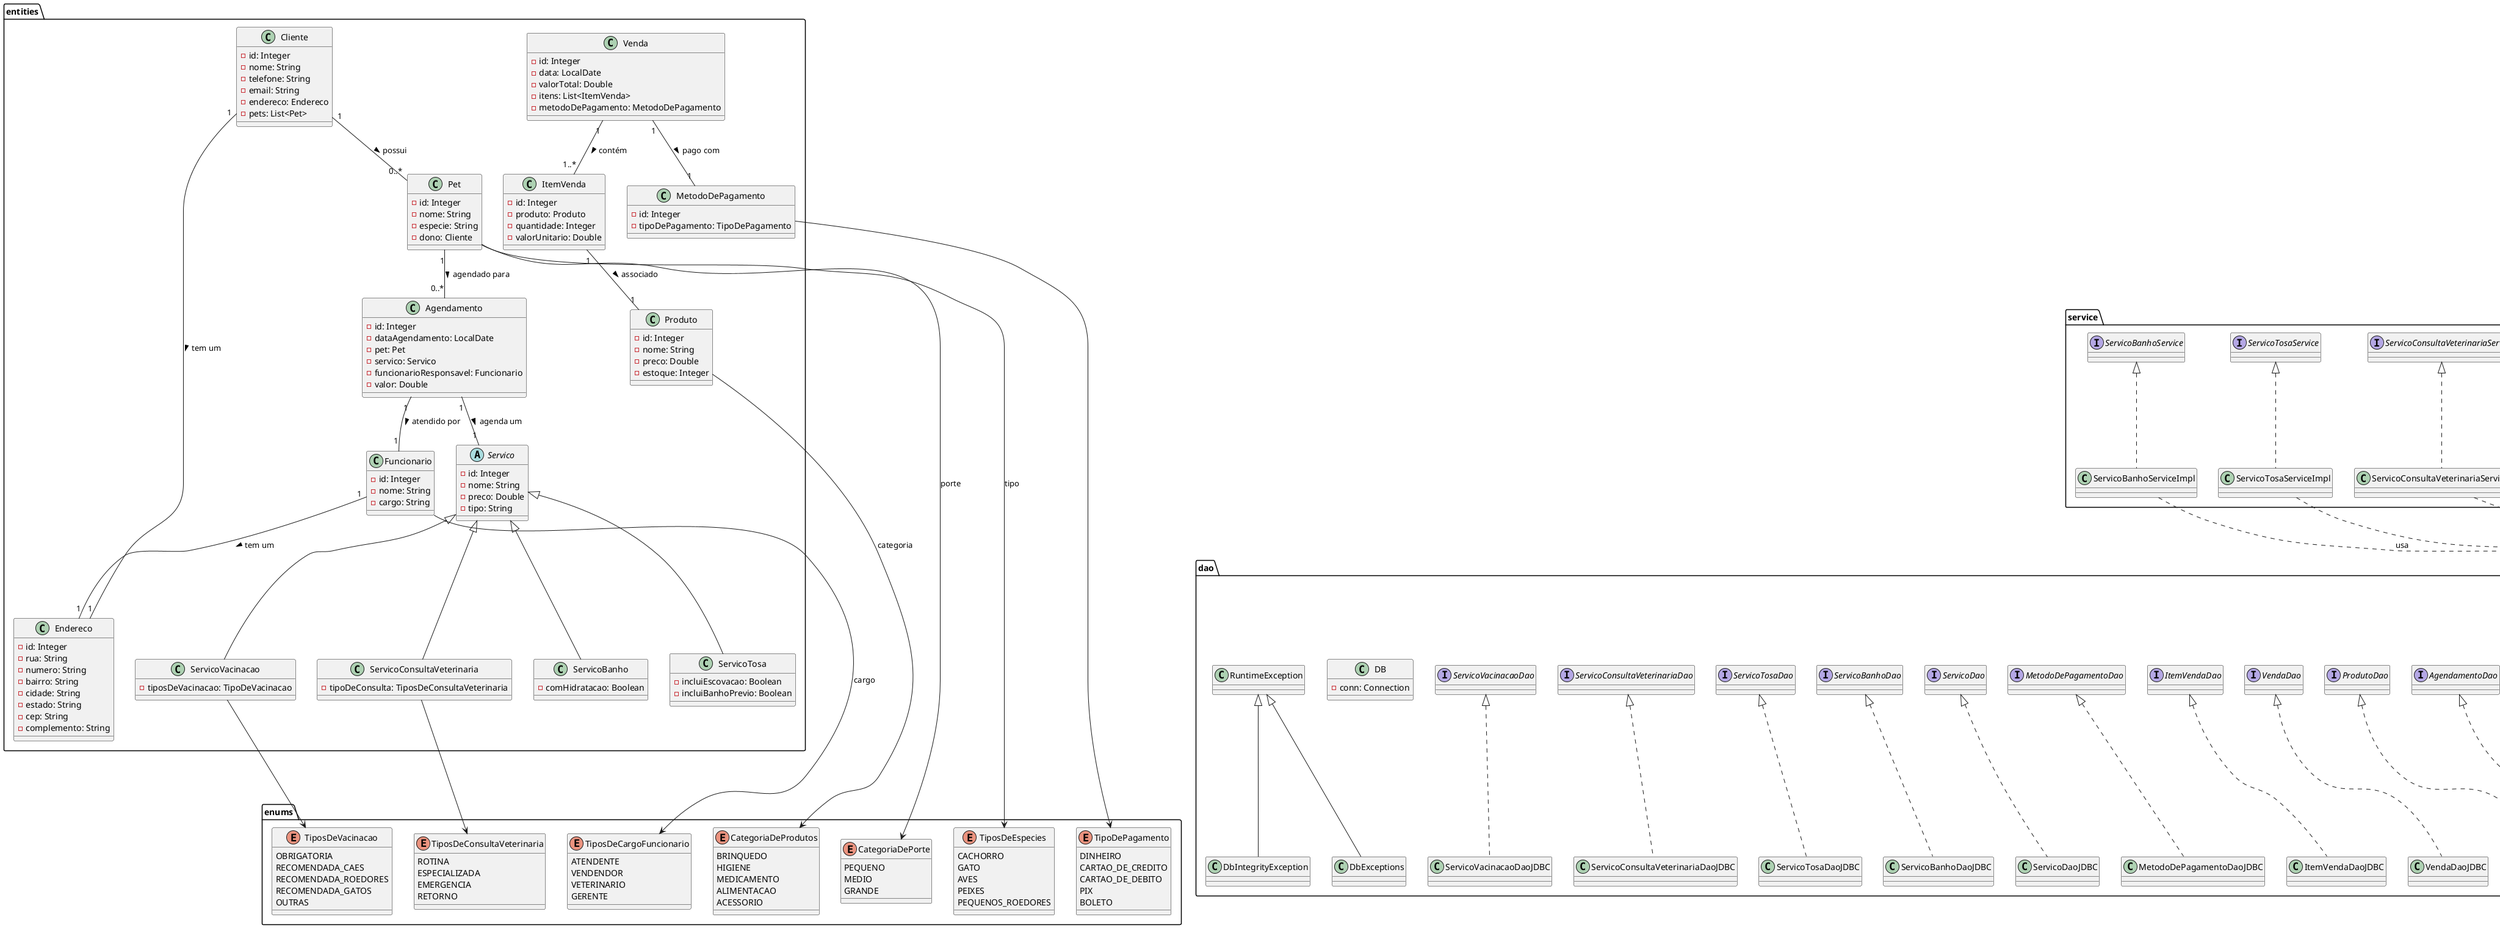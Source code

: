 @startuml

package "entities" {

class Endereco {
  - id: Integer
  - rua: String
  - numero: String
  - bairro: String
  - cidade: String
  - estado: String
  - cep: String
  - complemento: String
}

class Cliente {
  - id: Integer
  - nome: String
  - telefone: String
  - email: String
  - endereco: Endereco
  - pets: List<Pet>
}

class Pet {
  - id: Integer
  - nome: String
  - especie: String
  - dono: Cliente
}

class Funcionario {
  - id: Integer
  - nome: String
  - cargo: String
}

class Agendamento {
  - id: Integer
  - dataAgendamento: LocalDate
  - pet: Pet
  - servico: Servico
  - funcionarioResponsavel: Funcionario
  - valor: Double
}

abstract class Servico {
  - id: Integer
  - nome: String
  - preco: Double
  - tipo: String
}

class ServicoBanho extends Servico {
  - comHidratacao: Boolean
}

class ServicoTosa extends Servico {
  - incluiEscovacao: Boolean
  - incluiBanhoPrevio: Boolean
}

class ServicoVacinacao extends Servico {
  - tiposDeVacinacao: TipoDeVacinacao
}

class ServicoConsultaVeterinaria extends Servico {
  - tipoDeConsulta: TiposDeConsultaVeterinaria
}

class Venda {
  - id: Integer
  - data: LocalDate
  - valorTotal: Double
  - itens: List<ItemVenda>
  - metodoDePagamento: MetodoDePagamento
}

class ItemVenda {
  - id: Integer
  - produto: Produto
  - quantidade: Integer
  - valorUnitario: Double
}

class Produto {
  - id: Integer
  - nome: String
  - preco: Double
  - estoque: Integer
}

class MetodoDePagamento {
  - id: Integer
  - tipoDePagamento: TipoDePagamento
}

}

package "enums"{

enum TipoDePagamento {
  DINHEIRO
  CARTAO_DE_CREDITO
  CARTAO_DE_DEBITO
  PIX
  BOLETO
}

enum TiposDeVacinacao {
  OBRIGATORIA
  RECOMENDADA_CAES
  RECOMENDADA_ROEDORES
  RECOMENDADA_GATOS
  OUTRAS
}

enum TiposDeConsultaVeterinaria {
 ROTINA
 ESPECIALIZADA
 EMERGENCIA
 RETORNO
}

enum TiposDeEspecies {
  CACHORRO
  GATO
  AVES
  PEIXES
  PEQUENOS_ROEDORES
}

enum TiposDeCargoFuncionario {
  ATENDENTE
  VENDENDOR
  VETERINARIO
  GERENTE
}

enum CategoriaDeProdutos {
  BRINQUEDO
  HIGIENE
  MEDICAMENTO
  ALIMENTACAO
  ACESSORIO
}

enum CategoriaDePorte {
  PEQUENO
  MEDIO
  GRANDE
}

}



Cliente "1" -- "0..*" Pet : possui >
Cliente "1" -- "1" Endereco : tem um >
Funcionario "1" -- "1" Endereco : tem um >
Pet "1" -- "0..*" Agendamento : agendado para  >
Agendamento "1" -- "1" Servico : agenda um >
Agendamento "1" -- "1" Funcionario : atendido por >
Venda "1" -- "1..*" ItemVenda : contém >
ItemVenda "1" -- "1" Produto : associado >
Venda "1" -- "1" MetodoDePagamento : pago com >
MetodoDePagamento --> TipoDePagamento
ServicoVacinacao --> TiposDeVacinacao
ServicoConsultaVeterinaria --> TiposDeConsultaVeterinaria
Pet --> TiposDeEspecies : tipo
Pet --> CategoriaDePorte : porte
Funcionario --> TiposDeCargoFuncionario : cargo
Produto --> CategoriaDeProdutos : categoria


package "dao"{

class DaoFactory {
  + createClienteDao(): ClienteDao
  + createPetDao(): PetDao
  + createEnderecoDao(): EnderecoDao
  + createFuncionarioDao(): FuncionarioDao
  + createAgendamentoDao(): AgendamentoDao
  + createProdutoDao(): ProdutoDao
  + createVendaDao(): VendaDao
  + createItemVendaDao(): ItemVendaDao
  + createMetodoDePagamentoDao(): MetodoDePagamentoDao
  + createServicoDao(): ServicoDao
  + createServicoBanhoDao(): ServicoBanhoDao
  + createServicoTosaDao(): ServicoTosaDao
  + createServicoConsultaVeterinariaDao(): ServicoConsultaVeterinariaDao
  + createServicoVacinacaoDao(): ServicoVacinacaoDao
}

interface EnderecoDao
class EnderecoDaoJDBC implements EnderecoDao
interface ClienteDao
class ClienteDaoJDBC implements ClienteDao
interface PetDao
class PetDaoJDBC implements PetDao
interface FuncionarioDao
class FuncionarioDaoJDBC implements FuncionarioDao
interface AgendamentoDao
class AgendamentoDaoJDBC implements AgendamentoDao
interface ProdutoDao
class ProdutoDaoJDBC implements ProdutoDao
interface VendaDao
class VendaDaoJDBC implements VendaDao
interface ItemVendaDao
class ItemVendaDaoJDBC implements ItemVendaDao
interface MetodoDePagamentoDao
class MetodoDePagamentoDaoJDBC implements MetodoDePagamentoDao
interface ServicoDao
class ServicoDaoJDBC implements ServicoDao
interface ServicoBanhoDao
class ServicoBanhoDaoJDBC implements ServicoBanhoDao
interface ServicoTosaDao
class ServicoTosaDaoJDBC implements ServicoTosaDao
interface ServicoConsultaVeterinariaDao
class ServicoConsultaVeterinariaDaoJDBC implements ServicoConsultaVeterinariaDao
interface ServicoVacinacaoDao
class ServicoVacinacaoDaoJDBC implements ServicoVacinacaoDao

class DB {
  - conn: Connection
}

class DbExceptions extends RuntimeException
class DbIntegrityException extends RuntimeException

}

package "service" {


interface EnderecoService
interface ClienteService
interface PetService
interface FuncionarioService
interface AgendamentoService
interface ProdutoService
interface VendaService
interface ItemVendaService
interface MetodoDePagamentoService
interface ServicosService
interface ServicoVacinacaoService
interface ServicoBanhoService
interface ServicoTosaService
interface ServicoConsultaVeterinariaService

class EnderecoServiceImpl implements EnderecoService
class ClienteServiceImpl implements ClienteService
class PetServiceImpl implements PetService
class FuncionarioServiceImpl implements FuncionarioService
class AgendamentoServiceImpl implements AgendamentoService
class ProdutoServiceImpl implements ProdutoService
class VendaServiceImpl implements VendaService
class ItemVendaServiceImpl implements ItemVendaService
class MetodoDePagamentoServiceImpl implements MetodoDePagamentoService
class ServicosServiceImpl implements ServicosService
class ServicoVacinacaoServiceImpl implements ServicoVacinacaoService
class ServicoBanhoServiceImpl implements ServicoBanhoService
class ServicoTosaServiceImpl implements ServicoTosaService
class ServicoConsultaVeterinariaServiceImpl implements ServicoConsultaVeterinariaService

}

EnderecoServiceImpl ..> DaoFactory : usa
ClienteServiceImpl ..> DaoFactory : usa
PetServiceImpl ..> DaoFactory : usa
FuncionarioServiceImpl ..> DaoFactory : usa
AgendamentoServiceImpl ..> DaoFactory : usa
ProdutoServiceImpl ..> DaoFactory : usa
VendaServiceImpl ..> DaoFactory : usa
ItemVendaServiceImpl ..> DaoFactory : usa
MetodoDePagamentoServiceImpl ..> DaoFactory : usa
ServicosServiceImpl ..> DaoFactory : usa
ServicoVacinacaoServiceImpl ..> DaoFactory : usa
ServicoBanhoServiceImpl ..> DaoFactory : usa
ServicoTosaServiceImpl ..> DaoFactory : usa
ServicoConsultaVeterinariaServiceImpl ..> DaoFactory : fabrica

package "exceptions"{

class ExceptionCpfAlreadyExists extends RuntimeException
class ExceptionEntitieNotFound extends RuntimeException
class ExceptionIncorretDate extends RuntimeException
class ExceptionInsufficientStock extends RuntimeException
class ExceptionOfIntegrity extends RuntimeException

}

package "application"{
class Main
class MenuRelatorios
class MenuServicos
class MenuProduto
class Menu
}

Main ..> Menu
Menu ..> MenuProduto
Menu ..> MenuServicos
Menu ..> MenuRelatorios
MenuRelatorios ..> AgendamentoServiceImpl
MenuRelatorios ..> VendaServiceImpl

@enduml